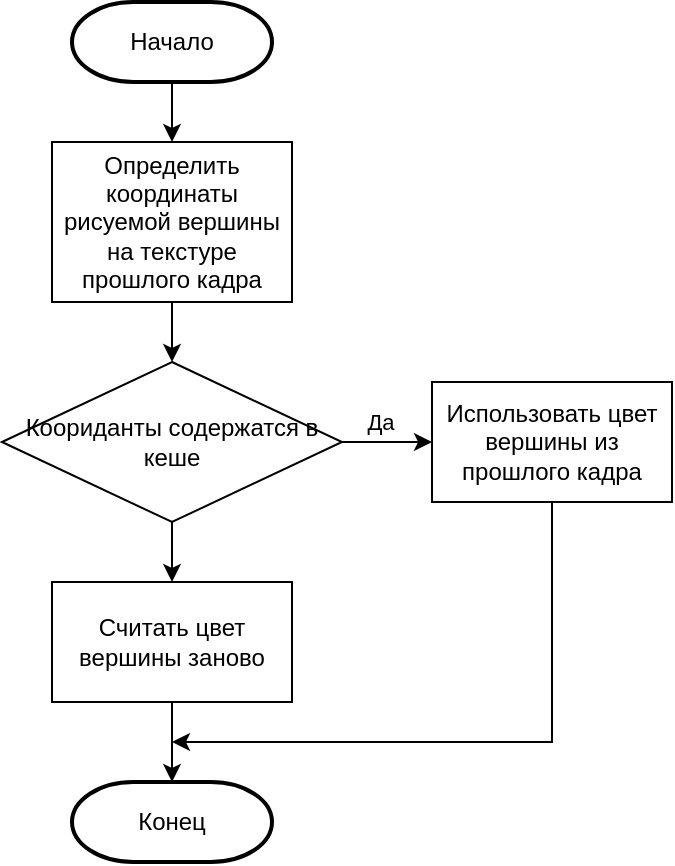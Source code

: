 <mxfile version="21.7.4" type="device">
  <diagram id="C5RBs43oDa-KdzZeNtuy" name="Page-1">
    <mxGraphModel dx="954" dy="617" grid="1" gridSize="10" guides="1" tooltips="1" connect="1" arrows="1" fold="1" page="1" pageScale="1" pageWidth="827" pageHeight="1169" math="0" shadow="0">
      <root>
        <mxCell id="WIyWlLk6GJQsqaUBKTNV-0" />
        <mxCell id="WIyWlLk6GJQsqaUBKTNV-1" parent="WIyWlLk6GJQsqaUBKTNV-0" />
        <mxCell id="Rwjm1RDsLriGbpPF5Ih3-7" style="edgeStyle=orthogonalEdgeStyle;rounded=0;orthogonalLoop=1;jettySize=auto;html=1;exitX=0.5;exitY=1;exitDx=0;exitDy=0;exitPerimeter=0;entryX=0.5;entryY=0;entryDx=0;entryDy=0;" edge="1" parent="WIyWlLk6GJQsqaUBKTNV-1" source="Rwjm1RDsLriGbpPF5Ih3-0" target="Rwjm1RDsLriGbpPF5Ih3-1">
          <mxGeometry relative="1" as="geometry" />
        </mxCell>
        <mxCell id="Rwjm1RDsLriGbpPF5Ih3-0" value="Начало" style="strokeWidth=2;html=1;shape=mxgraph.flowchart.terminator;whiteSpace=wrap;" vertex="1" parent="WIyWlLk6GJQsqaUBKTNV-1">
          <mxGeometry x="260" y="50" width="100" height="40" as="geometry" />
        </mxCell>
        <mxCell id="Rwjm1RDsLriGbpPF5Ih3-8" style="edgeStyle=orthogonalEdgeStyle;rounded=0;orthogonalLoop=1;jettySize=auto;html=1;exitX=0.5;exitY=1;exitDx=0;exitDy=0;entryX=0.5;entryY=0;entryDx=0;entryDy=0;" edge="1" parent="WIyWlLk6GJQsqaUBKTNV-1" source="Rwjm1RDsLriGbpPF5Ih3-1" target="Rwjm1RDsLriGbpPF5Ih3-2">
          <mxGeometry relative="1" as="geometry" />
        </mxCell>
        <mxCell id="Rwjm1RDsLriGbpPF5Ih3-1" value="Определить координаты рисуемой вершины на текстуре прошлого кадра" style="rounded=0;whiteSpace=wrap;html=1;" vertex="1" parent="WIyWlLk6GJQsqaUBKTNV-1">
          <mxGeometry x="250" y="120" width="120" height="80" as="geometry" />
        </mxCell>
        <mxCell id="Rwjm1RDsLriGbpPF5Ih3-4" style="edgeStyle=orthogonalEdgeStyle;rounded=0;orthogonalLoop=1;jettySize=auto;html=1;exitX=1;exitY=0.5;exitDx=0;exitDy=0;entryX=0;entryY=0.5;entryDx=0;entryDy=0;" edge="1" parent="WIyWlLk6GJQsqaUBKTNV-1" source="Rwjm1RDsLriGbpPF5Ih3-2" target="Rwjm1RDsLriGbpPF5Ih3-3">
          <mxGeometry relative="1" as="geometry" />
        </mxCell>
        <mxCell id="Rwjm1RDsLriGbpPF5Ih3-5" value="Да" style="edgeLabel;html=1;align=center;verticalAlign=middle;resizable=0;points=[];" vertex="1" connectable="0" parent="Rwjm1RDsLriGbpPF5Ih3-4">
          <mxGeometry x="0.2" y="-1" relative="1" as="geometry">
            <mxPoint x="-8" y="-11" as="offset" />
          </mxGeometry>
        </mxCell>
        <mxCell id="Rwjm1RDsLriGbpPF5Ih3-9" style="edgeStyle=orthogonalEdgeStyle;rounded=0;orthogonalLoop=1;jettySize=auto;html=1;exitX=0.5;exitY=1;exitDx=0;exitDy=0;entryX=0.5;entryY=0;entryDx=0;entryDy=0;" edge="1" parent="WIyWlLk6GJQsqaUBKTNV-1" source="Rwjm1RDsLriGbpPF5Ih3-2" target="Rwjm1RDsLriGbpPF5Ih3-6">
          <mxGeometry relative="1" as="geometry" />
        </mxCell>
        <mxCell id="Rwjm1RDsLriGbpPF5Ih3-2" value="Коориданты содержатся в кеше" style="rhombus;whiteSpace=wrap;html=1;" vertex="1" parent="WIyWlLk6GJQsqaUBKTNV-1">
          <mxGeometry x="225" y="230" width="170" height="80" as="geometry" />
        </mxCell>
        <mxCell id="Rwjm1RDsLriGbpPF5Ih3-12" style="edgeStyle=orthogonalEdgeStyle;rounded=0;orthogonalLoop=1;jettySize=auto;html=1;exitX=0.5;exitY=1;exitDx=0;exitDy=0;" edge="1" parent="WIyWlLk6GJQsqaUBKTNV-1" source="Rwjm1RDsLriGbpPF5Ih3-3">
          <mxGeometry relative="1" as="geometry">
            <mxPoint x="310" y="420" as="targetPoint" />
            <Array as="points">
              <mxPoint x="500" y="420" />
            </Array>
          </mxGeometry>
        </mxCell>
        <mxCell id="Rwjm1RDsLriGbpPF5Ih3-3" value="Использовать цвет вершины из прошлого кадра" style="rounded=0;whiteSpace=wrap;html=1;" vertex="1" parent="WIyWlLk6GJQsqaUBKTNV-1">
          <mxGeometry x="440" y="240" width="120" height="60" as="geometry" />
        </mxCell>
        <mxCell id="Rwjm1RDsLriGbpPF5Ih3-11" style="edgeStyle=orthogonalEdgeStyle;rounded=0;orthogonalLoop=1;jettySize=auto;html=1;exitX=0.5;exitY=1;exitDx=0;exitDy=0;entryX=0.5;entryY=0;entryDx=0;entryDy=0;entryPerimeter=0;" edge="1" parent="WIyWlLk6GJQsqaUBKTNV-1" source="Rwjm1RDsLriGbpPF5Ih3-6" target="Rwjm1RDsLriGbpPF5Ih3-10">
          <mxGeometry relative="1" as="geometry" />
        </mxCell>
        <mxCell id="Rwjm1RDsLriGbpPF5Ih3-6" value="Считать цвет вершины заново" style="rounded=0;whiteSpace=wrap;html=1;" vertex="1" parent="WIyWlLk6GJQsqaUBKTNV-1">
          <mxGeometry x="250" y="340" width="120" height="60" as="geometry" />
        </mxCell>
        <mxCell id="Rwjm1RDsLriGbpPF5Ih3-10" value="Конец" style="strokeWidth=2;html=1;shape=mxgraph.flowchart.terminator;whiteSpace=wrap;" vertex="1" parent="WIyWlLk6GJQsqaUBKTNV-1">
          <mxGeometry x="260" y="440" width="100" height="40" as="geometry" />
        </mxCell>
      </root>
    </mxGraphModel>
  </diagram>
</mxfile>
